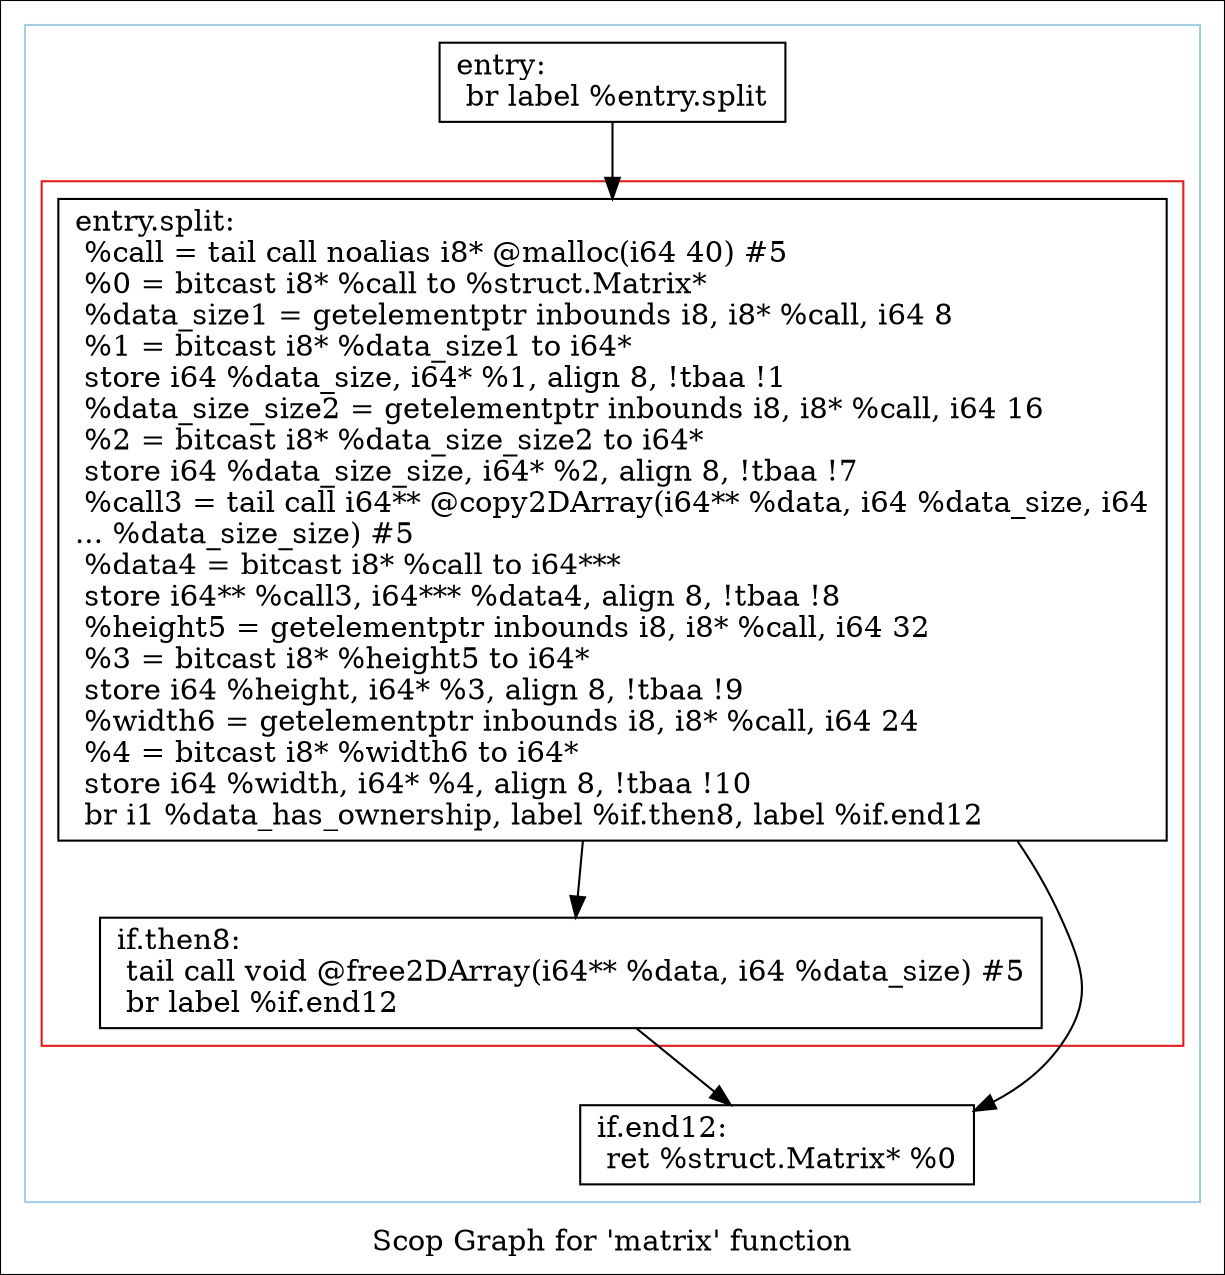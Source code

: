 digraph "Scop Graph for 'matrix' function" {
	label="Scop Graph for 'matrix' function";

	Node0xa4b87b0 [shape=record,label="{entry:\l  br label %entry.split\l}"];
	Node0xa4b87b0 -> Node0xa4c2630;
	Node0xa4c2630 [shape=record,label="{entry.split:                                      \l  %call = tail call noalias i8* @malloc(i64 40) #5\l  %0 = bitcast i8* %call to %struct.Matrix*\l  %data_size1 = getelementptr inbounds i8, i8* %call, i64 8\l  %1 = bitcast i8* %data_size1 to i64*\l  store i64 %data_size, i64* %1, align 8, !tbaa !1\l  %data_size_size2 = getelementptr inbounds i8, i8* %call, i64 16\l  %2 = bitcast i8* %data_size_size2 to i64*\l  store i64 %data_size_size, i64* %2, align 8, !tbaa !7\l  %call3 = tail call i64** @copy2DArray(i64** %data, i64 %data_size, i64\l... %data_size_size) #5\l  %data4 = bitcast i8* %call to i64***\l  store i64** %call3, i64*** %data4, align 8, !tbaa !8\l  %height5 = getelementptr inbounds i8, i8* %call, i64 32\l  %3 = bitcast i8* %height5 to i64*\l  store i64 %height, i64* %3, align 8, !tbaa !9\l  %width6 = getelementptr inbounds i8, i8* %call, i64 24\l  %4 = bitcast i8* %width6 to i64*\l  store i64 %width, i64* %4, align 8, !tbaa !10\l  br i1 %data_has_ownership, label %if.then8, label %if.end12\l}"];
	Node0xa4c2630 -> Node0xa48c770;
	Node0xa4c2630 -> Node0xa4c1800;
	Node0xa48c770 [shape=record,label="{if.then8:                                         \l  tail call void @free2DArray(i64** %data, i64 %data_size) #5\l  br label %if.end12\l}"];
	Node0xa48c770 -> Node0xa4c1800;
	Node0xa4c1800 [shape=record,label="{if.end12:                                         \l  ret %struct.Matrix* %0\l}"];
	colorscheme = "paired12"
        subgraph cluster_0xa4b3df0 {
          label = "";
          style = solid;
          color = 1
          subgraph cluster_0xa491160 {
            label = "";
            style = solid;
            color = 6
            Node0xa4c2630;
            Node0xa48c770;
          }
          Node0xa4b87b0;
          Node0xa4c1800;
        }
}
